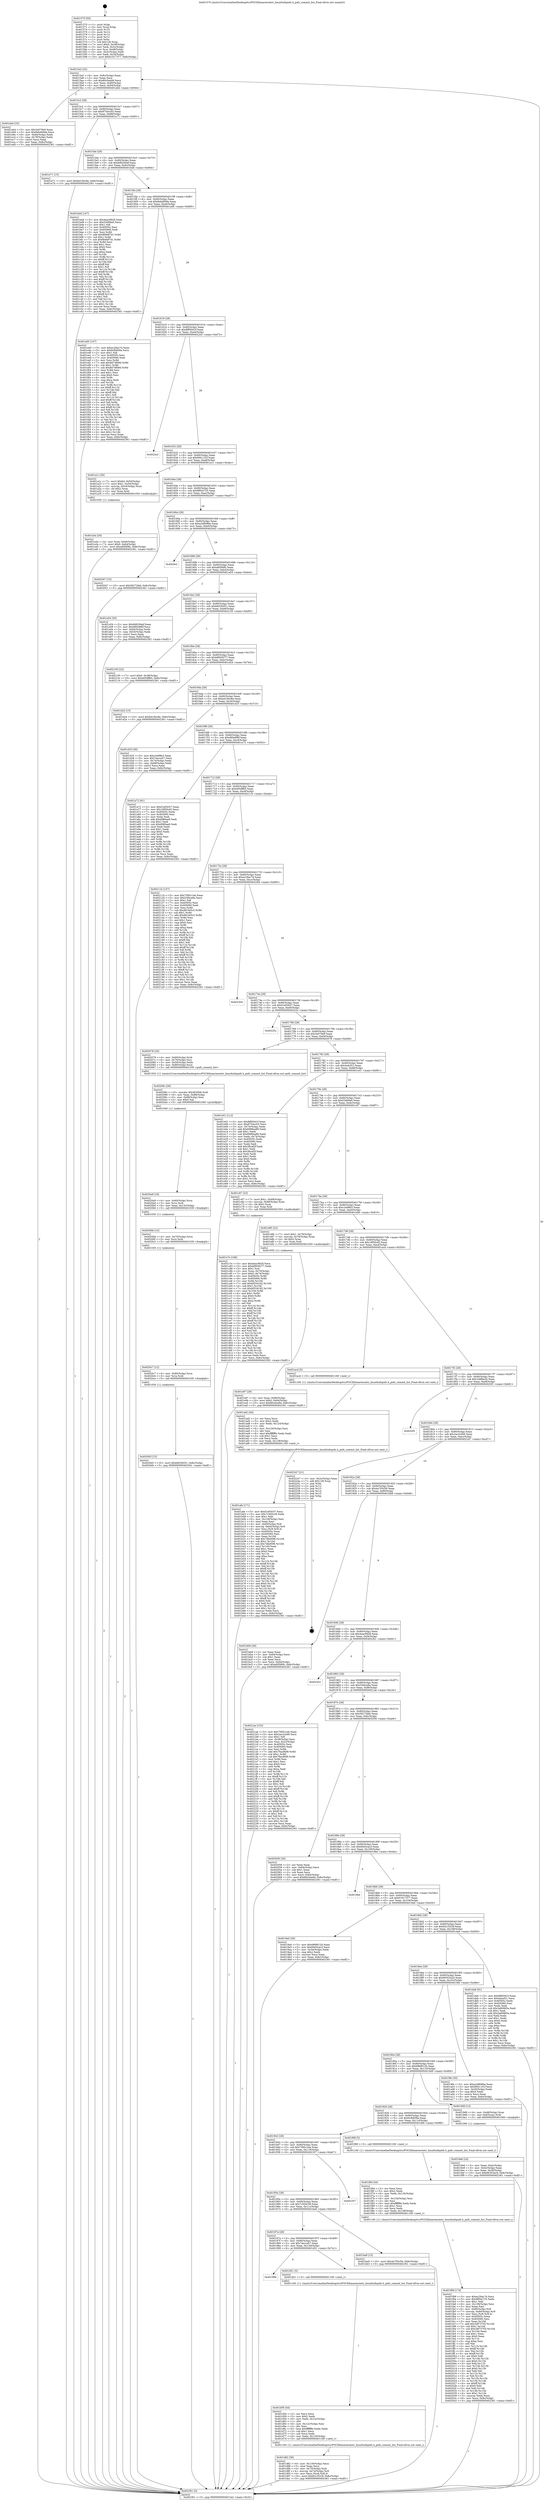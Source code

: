 digraph "0x401570" {
  label = "0x401570 (/mnt/c/Users/mathe/Desktop/tcc/POCII/binaries/extr_linuxfsnfspnfs.h_pnfs_commit_list_Final-ollvm.out::main(0))"
  labelloc = "t"
  node[shape=record]

  Entry [label="",width=0.3,height=0.3,shape=circle,fillcolor=black,style=filled]
  "0x4015a2" [label="{
     0x4015a2 [32]\l
     | [instrs]\l
     &nbsp;&nbsp;0x4015a2 \<+6\>: mov -0x8c(%rbp),%eax\l
     &nbsp;&nbsp;0x4015a8 \<+2\>: mov %eax,%ecx\l
     &nbsp;&nbsp;0x4015aa \<+6\>: sub $0x80c0ea9d,%ecx\l
     &nbsp;&nbsp;0x4015b0 \<+6\>: mov %eax,-0x90(%rbp)\l
     &nbsp;&nbsp;0x4015b6 \<+6\>: mov %ecx,-0x94(%rbp)\l
     &nbsp;&nbsp;0x4015bc \<+6\>: je 0000000000401eb4 \<main+0x944\>\l
  }"]
  "0x401eb4" [label="{
     0x401eb4 [33]\l
     | [instrs]\l
     &nbsp;&nbsp;0x401eb4 \<+5\>: mov $0x3a079e9,%eax\l
     &nbsp;&nbsp;0x401eb9 \<+5\>: mov $0x8ebd006e,%ecx\l
     &nbsp;&nbsp;0x401ebe \<+6\>: mov -0x84(%rbp),%edx\l
     &nbsp;&nbsp;0x401ec4 \<+3\>: cmp -0x78(%rbp),%edx\l
     &nbsp;&nbsp;0x401ec7 \<+3\>: cmovl %ecx,%eax\l
     &nbsp;&nbsp;0x401eca \<+6\>: mov %eax,-0x8c(%rbp)\l
     &nbsp;&nbsp;0x401ed0 \<+5\>: jmp 0000000000402361 \<main+0xdf1\>\l
  }"]
  "0x4015c2" [label="{
     0x4015c2 [28]\l
     | [instrs]\l
     &nbsp;&nbsp;0x4015c2 \<+5\>: jmp 00000000004015c7 \<main+0x57\>\l
     &nbsp;&nbsp;0x4015c7 \<+6\>: mov -0x90(%rbp),%eax\l
     &nbsp;&nbsp;0x4015cd \<+5\>: sub $0x875dcc03,%eax\l
     &nbsp;&nbsp;0x4015d2 \<+6\>: mov %eax,-0x98(%rbp)\l
     &nbsp;&nbsp;0x4015d8 \<+6\>: je 0000000000401e71 \<main+0x901\>\l
  }"]
  Exit [label="",width=0.3,height=0.3,shape=circle,fillcolor=black,style=filled,peripheries=2]
  "0x401e71" [label="{
     0x401e71 [15]\l
     | [instrs]\l
     &nbsp;&nbsp;0x401e71 \<+10\>: movl $0xbd19ec8e,-0x8c(%rbp)\l
     &nbsp;&nbsp;0x401e7b \<+5\>: jmp 0000000000402361 \<main+0xdf1\>\l
  }"]
  "0x4015de" [label="{
     0x4015de [28]\l
     | [instrs]\l
     &nbsp;&nbsp;0x4015de \<+5\>: jmp 00000000004015e3 \<main+0x73\>\l
     &nbsp;&nbsp;0x4015e3 \<+6\>: mov -0x90(%rbp),%eax\l
     &nbsp;&nbsp;0x4015e9 \<+5\>: sub $0x8d6294af,%eax\l
     &nbsp;&nbsp;0x4015ee \<+6\>: mov %eax,-0x9c(%rbp)\l
     &nbsp;&nbsp;0x4015f4 \<+6\>: je 0000000000401bd4 \<main+0x664\>\l
  }"]
  "0x4020d3" [label="{
     0x4020d3 [15]\l
     | [instrs]\l
     &nbsp;&nbsp;0x4020d3 \<+10\>: movl $0xb603b551,-0x8c(%rbp)\l
     &nbsp;&nbsp;0x4020dd \<+5\>: jmp 0000000000402361 \<main+0xdf1\>\l
  }"]
  "0x401bd4" [label="{
     0x401bd4 [147]\l
     | [instrs]\l
     &nbsp;&nbsp;0x401bd4 \<+5\>: mov $0x4eac9928,%eax\l
     &nbsp;&nbsp;0x401bd9 \<+5\>: mov $0x53d69a0,%ecx\l
     &nbsp;&nbsp;0x401bde \<+2\>: mov $0x1,%dl\l
     &nbsp;&nbsp;0x401be0 \<+7\>: mov 0x40505c,%esi\l
     &nbsp;&nbsp;0x401be7 \<+7\>: mov 0x405060,%edi\l
     &nbsp;&nbsp;0x401bee \<+3\>: mov %esi,%r8d\l
     &nbsp;&nbsp;0x401bf1 \<+7\>: add $0x8b9df7d1,%r8d\l
     &nbsp;&nbsp;0x401bf8 \<+4\>: sub $0x1,%r8d\l
     &nbsp;&nbsp;0x401bfc \<+7\>: sub $0x8b9df7d1,%r8d\l
     &nbsp;&nbsp;0x401c03 \<+4\>: imul %r8d,%esi\l
     &nbsp;&nbsp;0x401c07 \<+3\>: and $0x1,%esi\l
     &nbsp;&nbsp;0x401c0a \<+3\>: cmp $0x0,%esi\l
     &nbsp;&nbsp;0x401c0d \<+4\>: sete %r9b\l
     &nbsp;&nbsp;0x401c11 \<+3\>: cmp $0xa,%edi\l
     &nbsp;&nbsp;0x401c14 \<+4\>: setl %r10b\l
     &nbsp;&nbsp;0x401c18 \<+3\>: mov %r9b,%r11b\l
     &nbsp;&nbsp;0x401c1b \<+4\>: xor $0xff,%r11b\l
     &nbsp;&nbsp;0x401c1f \<+3\>: mov %r10b,%bl\l
     &nbsp;&nbsp;0x401c22 \<+3\>: xor $0xff,%bl\l
     &nbsp;&nbsp;0x401c25 \<+3\>: xor $0x1,%dl\l
     &nbsp;&nbsp;0x401c28 \<+3\>: mov %r11b,%r14b\l
     &nbsp;&nbsp;0x401c2b \<+4\>: and $0xff,%r14b\l
     &nbsp;&nbsp;0x401c2f \<+3\>: and %dl,%r9b\l
     &nbsp;&nbsp;0x401c32 \<+3\>: mov %bl,%r15b\l
     &nbsp;&nbsp;0x401c35 \<+4\>: and $0xff,%r15b\l
     &nbsp;&nbsp;0x401c39 \<+3\>: and %dl,%r10b\l
     &nbsp;&nbsp;0x401c3c \<+3\>: or %r9b,%r14b\l
     &nbsp;&nbsp;0x401c3f \<+3\>: or %r10b,%r15b\l
     &nbsp;&nbsp;0x401c42 \<+3\>: xor %r15b,%r14b\l
     &nbsp;&nbsp;0x401c45 \<+3\>: or %bl,%r11b\l
     &nbsp;&nbsp;0x401c48 \<+4\>: xor $0xff,%r11b\l
     &nbsp;&nbsp;0x401c4c \<+3\>: or $0x1,%dl\l
     &nbsp;&nbsp;0x401c4f \<+3\>: and %dl,%r11b\l
     &nbsp;&nbsp;0x401c52 \<+3\>: or %r11b,%r14b\l
     &nbsp;&nbsp;0x401c55 \<+4\>: test $0x1,%r14b\l
     &nbsp;&nbsp;0x401c59 \<+3\>: cmovne %ecx,%eax\l
     &nbsp;&nbsp;0x401c5c \<+6\>: mov %eax,-0x8c(%rbp)\l
     &nbsp;&nbsp;0x401c62 \<+5\>: jmp 0000000000402361 \<main+0xdf1\>\l
  }"]
  "0x4015fa" [label="{
     0x4015fa [28]\l
     | [instrs]\l
     &nbsp;&nbsp;0x4015fa \<+5\>: jmp 00000000004015ff \<main+0x8f\>\l
     &nbsp;&nbsp;0x4015ff \<+6\>: mov -0x90(%rbp),%eax\l
     &nbsp;&nbsp;0x401605 \<+5\>: sub $0x8ebd006e,%eax\l
     &nbsp;&nbsp;0x40160a \<+6\>: mov %eax,-0xa0(%rbp)\l
     &nbsp;&nbsp;0x401610 \<+6\>: je 0000000000401ed5 \<main+0x965\>\l
  }"]
  "0x4020c7" [label="{
     0x4020c7 [12]\l
     | [instrs]\l
     &nbsp;&nbsp;0x4020c7 \<+4\>: mov -0x80(%rbp),%rcx\l
     &nbsp;&nbsp;0x4020cb \<+3\>: mov %rcx,%rdi\l
     &nbsp;&nbsp;0x4020ce \<+5\>: call 0000000000401030 \<free@plt\>\l
     | [calls]\l
     &nbsp;&nbsp;0x401030 \{1\} (unknown)\l
  }"]
  "0x401ed5" [label="{
     0x401ed5 [147]\l
     | [instrs]\l
     &nbsp;&nbsp;0x401ed5 \<+5\>: mov $0xec29ac7d,%eax\l
     &nbsp;&nbsp;0x401eda \<+5\>: mov $0x6cfb858a,%ecx\l
     &nbsp;&nbsp;0x401edf \<+2\>: mov $0x1,%dl\l
     &nbsp;&nbsp;0x401ee1 \<+7\>: mov 0x40505c,%esi\l
     &nbsp;&nbsp;0x401ee8 \<+7\>: mov 0x405060,%edi\l
     &nbsp;&nbsp;0x401eef \<+3\>: mov %esi,%r8d\l
     &nbsp;&nbsp;0x401ef2 \<+7\>: add $0x8d74fb9d,%r8d\l
     &nbsp;&nbsp;0x401ef9 \<+4\>: sub $0x1,%r8d\l
     &nbsp;&nbsp;0x401efd \<+7\>: sub $0x8d74fb9d,%r8d\l
     &nbsp;&nbsp;0x401f04 \<+4\>: imul %r8d,%esi\l
     &nbsp;&nbsp;0x401f08 \<+3\>: and $0x1,%esi\l
     &nbsp;&nbsp;0x401f0b \<+3\>: cmp $0x0,%esi\l
     &nbsp;&nbsp;0x401f0e \<+4\>: sete %r9b\l
     &nbsp;&nbsp;0x401f12 \<+3\>: cmp $0xa,%edi\l
     &nbsp;&nbsp;0x401f15 \<+4\>: setl %r10b\l
     &nbsp;&nbsp;0x401f19 \<+3\>: mov %r9b,%r11b\l
     &nbsp;&nbsp;0x401f1c \<+4\>: xor $0xff,%r11b\l
     &nbsp;&nbsp;0x401f20 \<+3\>: mov %r10b,%bl\l
     &nbsp;&nbsp;0x401f23 \<+3\>: xor $0xff,%bl\l
     &nbsp;&nbsp;0x401f26 \<+3\>: xor $0x1,%dl\l
     &nbsp;&nbsp;0x401f29 \<+3\>: mov %r11b,%r14b\l
     &nbsp;&nbsp;0x401f2c \<+4\>: and $0xff,%r14b\l
     &nbsp;&nbsp;0x401f30 \<+3\>: and %dl,%r9b\l
     &nbsp;&nbsp;0x401f33 \<+3\>: mov %bl,%r15b\l
     &nbsp;&nbsp;0x401f36 \<+4\>: and $0xff,%r15b\l
     &nbsp;&nbsp;0x401f3a \<+3\>: and %dl,%r10b\l
     &nbsp;&nbsp;0x401f3d \<+3\>: or %r9b,%r14b\l
     &nbsp;&nbsp;0x401f40 \<+3\>: or %r10b,%r15b\l
     &nbsp;&nbsp;0x401f43 \<+3\>: xor %r15b,%r14b\l
     &nbsp;&nbsp;0x401f46 \<+3\>: or %bl,%r11b\l
     &nbsp;&nbsp;0x401f49 \<+4\>: xor $0xff,%r11b\l
     &nbsp;&nbsp;0x401f4d \<+3\>: or $0x1,%dl\l
     &nbsp;&nbsp;0x401f50 \<+3\>: and %dl,%r11b\l
     &nbsp;&nbsp;0x401f53 \<+3\>: or %r11b,%r14b\l
     &nbsp;&nbsp;0x401f56 \<+4\>: test $0x1,%r14b\l
     &nbsp;&nbsp;0x401f5a \<+3\>: cmovne %ecx,%eax\l
     &nbsp;&nbsp;0x401f5d \<+6\>: mov %eax,-0x8c(%rbp)\l
     &nbsp;&nbsp;0x401f63 \<+5\>: jmp 0000000000402361 \<main+0xdf1\>\l
  }"]
  "0x401616" [label="{
     0x401616 [28]\l
     | [instrs]\l
     &nbsp;&nbsp;0x401616 \<+5\>: jmp 000000000040161b \<main+0xab\>\l
     &nbsp;&nbsp;0x40161b \<+6\>: mov -0x90(%rbp),%eax\l
     &nbsp;&nbsp;0x401621 \<+5\>: sub $0x8f850d1f,%eax\l
     &nbsp;&nbsp;0x401626 \<+6\>: mov %eax,-0xa4(%rbp)\l
     &nbsp;&nbsp;0x40162c \<+6\>: je 00000000004022e2 \<main+0xd72\>\l
  }"]
  "0x4020bb" [label="{
     0x4020bb [12]\l
     | [instrs]\l
     &nbsp;&nbsp;0x4020bb \<+4\>: mov -0x70(%rbp),%rcx\l
     &nbsp;&nbsp;0x4020bf \<+3\>: mov %rcx,%rdi\l
     &nbsp;&nbsp;0x4020c2 \<+5\>: call 0000000000401030 \<free@plt\>\l
     | [calls]\l
     &nbsp;&nbsp;0x401030 \{1\} (unknown)\l
  }"]
  "0x4022e2" [label="{
     0x4022e2\l
  }", style=dashed]
  "0x401632" [label="{
     0x401632 [28]\l
     | [instrs]\l
     &nbsp;&nbsp;0x401632 \<+5\>: jmp 0000000000401637 \<main+0xc7\>\l
     &nbsp;&nbsp;0x401637 \<+6\>: mov -0x90(%rbp),%eax\l
     &nbsp;&nbsp;0x40163d \<+5\>: sub $0x99411f1f,%eax\l
     &nbsp;&nbsp;0x401642 \<+6\>: mov %eax,-0xa8(%rbp)\l
     &nbsp;&nbsp;0x401648 \<+6\>: je 0000000000401a1c \<main+0x4ac\>\l
  }"]
  "0x4020a9" [label="{
     0x4020a9 [18]\l
     | [instrs]\l
     &nbsp;&nbsp;0x4020a9 \<+4\>: mov -0x60(%rbp),%rcx\l
     &nbsp;&nbsp;0x4020ad \<+3\>: mov %rcx,%rdi\l
     &nbsp;&nbsp;0x4020b0 \<+6\>: mov %eax,-0x13c(%rbp)\l
     &nbsp;&nbsp;0x4020b6 \<+5\>: call 0000000000401030 \<free@plt\>\l
     | [calls]\l
     &nbsp;&nbsp;0x401030 \{1\} (unknown)\l
  }"]
  "0x401a1c" [label="{
     0x401a1c [30]\l
     | [instrs]\l
     &nbsp;&nbsp;0x401a1c \<+7\>: movl $0x64,-0x50(%rbp)\l
     &nbsp;&nbsp;0x401a23 \<+7\>: movl $0x1,-0x54(%rbp)\l
     &nbsp;&nbsp;0x401a2a \<+4\>: movslq -0x54(%rbp),%rax\l
     &nbsp;&nbsp;0x401a2e \<+4\>: shl $0x2,%rax\l
     &nbsp;&nbsp;0x401a32 \<+3\>: mov %rax,%rdi\l
     &nbsp;&nbsp;0x401a35 \<+5\>: call 0000000000401050 \<malloc@plt\>\l
     | [calls]\l
     &nbsp;&nbsp;0x401050 \{1\} (unknown)\l
  }"]
  "0x40164e" [label="{
     0x40164e [28]\l
     | [instrs]\l
     &nbsp;&nbsp;0x40164e \<+5\>: jmp 0000000000401653 \<main+0xe3\>\l
     &nbsp;&nbsp;0x401653 \<+6\>: mov -0x90(%rbp),%eax\l
     &nbsp;&nbsp;0x401659 \<+5\>: sub $0x9f93e725,%eax\l
     &nbsp;&nbsp;0x40165e \<+6\>: mov %eax,-0xac(%rbp)\l
     &nbsp;&nbsp;0x401664 \<+6\>: je 0000000000402047 \<main+0xad7\>\l
  }"]
  "0x40208c" [label="{
     0x40208c [29]\l
     | [instrs]\l
     &nbsp;&nbsp;0x40208c \<+10\>: movabs $0x4030b6,%rdi\l
     &nbsp;&nbsp;0x402096 \<+6\>: mov %eax,-0x88(%rbp)\l
     &nbsp;&nbsp;0x40209c \<+6\>: mov -0x88(%rbp),%esi\l
     &nbsp;&nbsp;0x4020a2 \<+2\>: mov $0x0,%al\l
     &nbsp;&nbsp;0x4020a4 \<+5\>: call 0000000000401040 \<printf@plt\>\l
     | [calls]\l
     &nbsp;&nbsp;0x401040 \{1\} (unknown)\l
  }"]
  "0x402047" [label="{
     0x402047 [15]\l
     | [instrs]\l
     &nbsp;&nbsp;0x402047 \<+10\>: movl $0x56272feb,-0x8c(%rbp)\l
     &nbsp;&nbsp;0x402051 \<+5\>: jmp 0000000000402361 \<main+0xdf1\>\l
  }"]
  "0x40166a" [label="{
     0x40166a [28]\l
     | [instrs]\l
     &nbsp;&nbsp;0x40166a \<+5\>: jmp 000000000040166f \<main+0xff\>\l
     &nbsp;&nbsp;0x40166f \<+6\>: mov -0x90(%rbp),%eax\l
     &nbsp;&nbsp;0x401675 \<+5\>: sub $0xa2d809be,%eax\l
     &nbsp;&nbsp;0x40167a \<+6\>: mov %eax,-0xb0(%rbp)\l
     &nbsp;&nbsp;0x401680 \<+6\>: je 00000000004020e2 \<main+0xb72\>\l
  }"]
  "0x401f99" [label="{
     0x401f99 [174]\l
     | [instrs]\l
     &nbsp;&nbsp;0x401f99 \<+5\>: mov $0xec29ac7d,%ecx\l
     &nbsp;&nbsp;0x401f9e \<+5\>: mov $0x9f93e725,%edx\l
     &nbsp;&nbsp;0x401fa3 \<+3\>: mov $0x1,%dil\l
     &nbsp;&nbsp;0x401fa6 \<+6\>: mov -0x138(%rbp),%esi\l
     &nbsp;&nbsp;0x401fac \<+3\>: imul %eax,%esi\l
     &nbsp;&nbsp;0x401faf \<+4\>: mov -0x80(%rbp),%r8\l
     &nbsp;&nbsp;0x401fb3 \<+7\>: movslq -0x84(%rbp),%r9\l
     &nbsp;&nbsp;0x401fba \<+4\>: mov %esi,(%r8,%r9,4)\l
     &nbsp;&nbsp;0x401fbe \<+7\>: mov 0x40505c,%eax\l
     &nbsp;&nbsp;0x401fc5 \<+7\>: mov 0x405060,%esi\l
     &nbsp;&nbsp;0x401fcc \<+3\>: mov %eax,%r10d\l
     &nbsp;&nbsp;0x401fcf \<+7\>: add $0x3df73705,%r10d\l
     &nbsp;&nbsp;0x401fd6 \<+4\>: sub $0x1,%r10d\l
     &nbsp;&nbsp;0x401fda \<+7\>: sub $0x3df73705,%r10d\l
     &nbsp;&nbsp;0x401fe1 \<+4\>: imul %r10d,%eax\l
     &nbsp;&nbsp;0x401fe5 \<+3\>: and $0x1,%eax\l
     &nbsp;&nbsp;0x401fe8 \<+3\>: cmp $0x0,%eax\l
     &nbsp;&nbsp;0x401feb \<+4\>: sete %r11b\l
     &nbsp;&nbsp;0x401fef \<+3\>: cmp $0xa,%esi\l
     &nbsp;&nbsp;0x401ff2 \<+3\>: setl %bl\l
     &nbsp;&nbsp;0x401ff5 \<+3\>: mov %r11b,%r14b\l
     &nbsp;&nbsp;0x401ff8 \<+4\>: xor $0xff,%r14b\l
     &nbsp;&nbsp;0x401ffc \<+3\>: mov %bl,%r15b\l
     &nbsp;&nbsp;0x401fff \<+4\>: xor $0xff,%r15b\l
     &nbsp;&nbsp;0x402003 \<+4\>: xor $0x0,%dil\l
     &nbsp;&nbsp;0x402007 \<+3\>: mov %r14b,%r12b\l
     &nbsp;&nbsp;0x40200a \<+4\>: and $0x0,%r12b\l
     &nbsp;&nbsp;0x40200e \<+3\>: and %dil,%r11b\l
     &nbsp;&nbsp;0x402011 \<+3\>: mov %r15b,%r13b\l
     &nbsp;&nbsp;0x402014 \<+4\>: and $0x0,%r13b\l
     &nbsp;&nbsp;0x402018 \<+3\>: and %dil,%bl\l
     &nbsp;&nbsp;0x40201b \<+3\>: or %r11b,%r12b\l
     &nbsp;&nbsp;0x40201e \<+3\>: or %bl,%r13b\l
     &nbsp;&nbsp;0x402021 \<+3\>: xor %r13b,%r12b\l
     &nbsp;&nbsp;0x402024 \<+3\>: or %r15b,%r14b\l
     &nbsp;&nbsp;0x402027 \<+4\>: xor $0xff,%r14b\l
     &nbsp;&nbsp;0x40202b \<+4\>: or $0x0,%dil\l
     &nbsp;&nbsp;0x40202f \<+3\>: and %dil,%r14b\l
     &nbsp;&nbsp;0x402032 \<+3\>: or %r14b,%r12b\l
     &nbsp;&nbsp;0x402035 \<+4\>: test $0x1,%r12b\l
     &nbsp;&nbsp;0x402039 \<+3\>: cmovne %edx,%ecx\l
     &nbsp;&nbsp;0x40203c \<+6\>: mov %ecx,-0x8c(%rbp)\l
     &nbsp;&nbsp;0x402042 \<+5\>: jmp 0000000000402361 \<main+0xdf1\>\l
  }"]
  "0x4020e2" [label="{
     0x4020e2\l
  }", style=dashed]
  "0x401686" [label="{
     0x401686 [28]\l
     | [instrs]\l
     &nbsp;&nbsp;0x401686 \<+5\>: jmp 000000000040168b \<main+0x11b\>\l
     &nbsp;&nbsp;0x40168b \<+6\>: mov -0x90(%rbp),%eax\l
     &nbsp;&nbsp;0x401691 \<+5\>: sub $0xa85f49fc,%eax\l
     &nbsp;&nbsp;0x401696 \<+6\>: mov %eax,-0xb4(%rbp)\l
     &nbsp;&nbsp;0x40169c \<+6\>: je 0000000000401a54 \<main+0x4e4\>\l
  }"]
  "0x401f6d" [label="{
     0x401f6d [44]\l
     | [instrs]\l
     &nbsp;&nbsp;0x401f6d \<+2\>: xor %ecx,%ecx\l
     &nbsp;&nbsp;0x401f6f \<+5\>: mov $0x2,%edx\l
     &nbsp;&nbsp;0x401f74 \<+6\>: mov %edx,-0x134(%rbp)\l
     &nbsp;&nbsp;0x401f7a \<+1\>: cltd\l
     &nbsp;&nbsp;0x401f7b \<+6\>: mov -0x134(%rbp),%esi\l
     &nbsp;&nbsp;0x401f81 \<+2\>: idiv %esi\l
     &nbsp;&nbsp;0x401f83 \<+6\>: imul $0xfffffffe,%edx,%edx\l
     &nbsp;&nbsp;0x401f89 \<+3\>: sub $0x1,%ecx\l
     &nbsp;&nbsp;0x401f8c \<+2\>: sub %ecx,%edx\l
     &nbsp;&nbsp;0x401f8e \<+6\>: mov %edx,-0x138(%rbp)\l
     &nbsp;&nbsp;0x401f94 \<+5\>: call 0000000000401160 \<next_i\>\l
     | [calls]\l
     &nbsp;&nbsp;0x401160 \{1\} (/mnt/c/Users/mathe/Desktop/tcc/POCII/binaries/extr_linuxfsnfspnfs.h_pnfs_commit_list_Final-ollvm.out::next_i)\l
  }"]
  "0x401a54" [label="{
     0x401a54 [30]\l
     | [instrs]\l
     &nbsp;&nbsp;0x401a54 \<+5\>: mov $0x8d6294af,%eax\l
     &nbsp;&nbsp;0x401a59 \<+5\>: mov $0xd90e8f6f,%ecx\l
     &nbsp;&nbsp;0x401a5e \<+3\>: mov -0x64(%rbp),%edx\l
     &nbsp;&nbsp;0x401a61 \<+3\>: cmp -0x54(%rbp),%edx\l
     &nbsp;&nbsp;0x401a64 \<+3\>: cmovl %ecx,%eax\l
     &nbsp;&nbsp;0x401a67 \<+6\>: mov %eax,-0x8c(%rbp)\l
     &nbsp;&nbsp;0x401a6d \<+5\>: jmp 0000000000402361 \<main+0xdf1\>\l
  }"]
  "0x4016a2" [label="{
     0x4016a2 [28]\l
     | [instrs]\l
     &nbsp;&nbsp;0x4016a2 \<+5\>: jmp 00000000004016a7 \<main+0x137\>\l
     &nbsp;&nbsp;0x4016a7 \<+6\>: mov -0x90(%rbp),%eax\l
     &nbsp;&nbsp;0x4016ad \<+5\>: sub $0xb603b551,%eax\l
     &nbsp;&nbsp;0x4016b2 \<+6\>: mov %eax,-0xb8(%rbp)\l
     &nbsp;&nbsp;0x4016b8 \<+6\>: je 0000000000402105 \<main+0xb95\>\l
  }"]
  "0x401e97" [label="{
     0x401e97 [29]\l
     | [instrs]\l
     &nbsp;&nbsp;0x401e97 \<+4\>: mov %rax,-0x80(%rbp)\l
     &nbsp;&nbsp;0x401e9b \<+10\>: movl $0x0,-0x84(%rbp)\l
     &nbsp;&nbsp;0x401ea5 \<+10\>: movl $0x80c0ea9d,-0x8c(%rbp)\l
     &nbsp;&nbsp;0x401eaf \<+5\>: jmp 0000000000402361 \<main+0xdf1\>\l
  }"]
  "0x402105" [label="{
     0x402105 [22]\l
     | [instrs]\l
     &nbsp;&nbsp;0x402105 \<+7\>: movl $0x0,-0x38(%rbp)\l
     &nbsp;&nbsp;0x40210c \<+10\>: movl $0xe65dffb5,-0x8c(%rbp)\l
     &nbsp;&nbsp;0x402116 \<+5\>: jmp 0000000000402361 \<main+0xdf1\>\l
  }"]
  "0x4016be" [label="{
     0x4016be [28]\l
     | [instrs]\l
     &nbsp;&nbsp;0x4016be \<+5\>: jmp 00000000004016c3 \<main+0x153\>\l
     &nbsp;&nbsp;0x4016c3 \<+6\>: mov -0x90(%rbp),%eax\l
     &nbsp;&nbsp;0x4016c9 \<+5\>: sub $0xb8939277,%eax\l
     &nbsp;&nbsp;0x4016ce \<+6\>: mov %eax,-0xbc(%rbp)\l
     &nbsp;&nbsp;0x4016d4 \<+6\>: je 0000000000401d24 \<main+0x7b4\>\l
  }"]
  "0x401d82" [label="{
     0x401d82 [36]\l
     | [instrs]\l
     &nbsp;&nbsp;0x401d82 \<+6\>: mov -0x130(%rbp),%ecx\l
     &nbsp;&nbsp;0x401d88 \<+3\>: imul %eax,%ecx\l
     &nbsp;&nbsp;0x401d8b \<+4\>: mov -0x70(%rbp),%rdi\l
     &nbsp;&nbsp;0x401d8f \<+4\>: movslq -0x74(%rbp),%r8\l
     &nbsp;&nbsp;0x401d93 \<+4\>: mov %ecx,(%rdi,%r8,4)\l
     &nbsp;&nbsp;0x401d97 \<+10\>: movl $0x62c3523f,-0x8c(%rbp)\l
     &nbsp;&nbsp;0x401da1 \<+5\>: jmp 0000000000402361 \<main+0xdf1\>\l
  }"]
  "0x401d24" [label="{
     0x401d24 [15]\l
     | [instrs]\l
     &nbsp;&nbsp;0x401d24 \<+10\>: movl $0xbd19ec8e,-0x8c(%rbp)\l
     &nbsp;&nbsp;0x401d2e \<+5\>: jmp 0000000000402361 \<main+0xdf1\>\l
  }"]
  "0x4016da" [label="{
     0x4016da [28]\l
     | [instrs]\l
     &nbsp;&nbsp;0x4016da \<+5\>: jmp 00000000004016df \<main+0x16f\>\l
     &nbsp;&nbsp;0x4016df \<+6\>: mov -0x90(%rbp),%eax\l
     &nbsp;&nbsp;0x4016e5 \<+5\>: sub $0xbd19ec8e,%eax\l
     &nbsp;&nbsp;0x4016ea \<+6\>: mov %eax,-0xc0(%rbp)\l
     &nbsp;&nbsp;0x4016f0 \<+6\>: je 0000000000401d33 \<main+0x7c3\>\l
  }"]
  "0x401d56" [label="{
     0x401d56 [44]\l
     | [instrs]\l
     &nbsp;&nbsp;0x401d56 \<+2\>: xor %ecx,%ecx\l
     &nbsp;&nbsp;0x401d58 \<+5\>: mov $0x2,%edx\l
     &nbsp;&nbsp;0x401d5d \<+6\>: mov %edx,-0x12c(%rbp)\l
     &nbsp;&nbsp;0x401d63 \<+1\>: cltd\l
     &nbsp;&nbsp;0x401d64 \<+6\>: mov -0x12c(%rbp),%esi\l
     &nbsp;&nbsp;0x401d6a \<+2\>: idiv %esi\l
     &nbsp;&nbsp;0x401d6c \<+6\>: imul $0xfffffffe,%edx,%edx\l
     &nbsp;&nbsp;0x401d72 \<+3\>: sub $0x1,%ecx\l
     &nbsp;&nbsp;0x401d75 \<+2\>: sub %ecx,%edx\l
     &nbsp;&nbsp;0x401d77 \<+6\>: mov %edx,-0x130(%rbp)\l
     &nbsp;&nbsp;0x401d7d \<+5\>: call 0000000000401160 \<next_i\>\l
     | [calls]\l
     &nbsp;&nbsp;0x401160 \{1\} (/mnt/c/Users/mathe/Desktop/tcc/POCII/binaries/extr_linuxfsnfspnfs.h_pnfs_commit_list_Final-ollvm.out::next_i)\l
  }"]
  "0x401d33" [label="{
     0x401d33 [30]\l
     | [instrs]\l
     &nbsp;&nbsp;0x401d33 \<+5\>: mov $0xc2e98b3,%eax\l
     &nbsp;&nbsp;0x401d38 \<+5\>: mov $0x7eecca57,%ecx\l
     &nbsp;&nbsp;0x401d3d \<+3\>: mov -0x74(%rbp),%edx\l
     &nbsp;&nbsp;0x401d40 \<+3\>: cmp -0x68(%rbp),%edx\l
     &nbsp;&nbsp;0x401d43 \<+3\>: cmovl %ecx,%eax\l
     &nbsp;&nbsp;0x401d46 \<+6\>: mov %eax,-0x8c(%rbp)\l
     &nbsp;&nbsp;0x401d4c \<+5\>: jmp 0000000000402361 \<main+0xdf1\>\l
  }"]
  "0x4016f6" [label="{
     0x4016f6 [28]\l
     | [instrs]\l
     &nbsp;&nbsp;0x4016f6 \<+5\>: jmp 00000000004016fb \<main+0x18b\>\l
     &nbsp;&nbsp;0x4016fb \<+6\>: mov -0x90(%rbp),%eax\l
     &nbsp;&nbsp;0x401701 \<+5\>: sub $0xd90e8f6f,%eax\l
     &nbsp;&nbsp;0x401706 \<+6\>: mov %eax,-0xc4(%rbp)\l
     &nbsp;&nbsp;0x40170c \<+6\>: je 0000000000401a72 \<main+0x502\>\l
  }"]
  "0x401996" [label="{
     0x401996\l
  }", style=dashed]
  "0x401a72" [label="{
     0x401a72 [91]\l
     | [instrs]\l
     &nbsp;&nbsp;0x401a72 \<+5\>: mov $0xf1e93037,%eax\l
     &nbsp;&nbsp;0x401a77 \<+5\>: mov $0x16f50cd2,%ecx\l
     &nbsp;&nbsp;0x401a7c \<+7\>: mov 0x40505c,%edx\l
     &nbsp;&nbsp;0x401a83 \<+7\>: mov 0x405060,%esi\l
     &nbsp;&nbsp;0x401a8a \<+2\>: mov %edx,%edi\l
     &nbsp;&nbsp;0x401a8c \<+6\>: add $0xd980ae8,%edi\l
     &nbsp;&nbsp;0x401a92 \<+3\>: sub $0x1,%edi\l
     &nbsp;&nbsp;0x401a95 \<+6\>: sub $0xd980ae8,%edi\l
     &nbsp;&nbsp;0x401a9b \<+3\>: imul %edi,%edx\l
     &nbsp;&nbsp;0x401a9e \<+3\>: and $0x1,%edx\l
     &nbsp;&nbsp;0x401aa1 \<+3\>: cmp $0x0,%edx\l
     &nbsp;&nbsp;0x401aa4 \<+4\>: sete %r8b\l
     &nbsp;&nbsp;0x401aa8 \<+3\>: cmp $0xa,%esi\l
     &nbsp;&nbsp;0x401aab \<+4\>: setl %r9b\l
     &nbsp;&nbsp;0x401aaf \<+3\>: mov %r8b,%r10b\l
     &nbsp;&nbsp;0x401ab2 \<+3\>: and %r9b,%r10b\l
     &nbsp;&nbsp;0x401ab5 \<+3\>: xor %r9b,%r8b\l
     &nbsp;&nbsp;0x401ab8 \<+3\>: or %r8b,%r10b\l
     &nbsp;&nbsp;0x401abb \<+4\>: test $0x1,%r10b\l
     &nbsp;&nbsp;0x401abf \<+3\>: cmovne %ecx,%eax\l
     &nbsp;&nbsp;0x401ac2 \<+6\>: mov %eax,-0x8c(%rbp)\l
     &nbsp;&nbsp;0x401ac8 \<+5\>: jmp 0000000000402361 \<main+0xdf1\>\l
  }"]
  "0x401712" [label="{
     0x401712 [28]\l
     | [instrs]\l
     &nbsp;&nbsp;0x401712 \<+5\>: jmp 0000000000401717 \<main+0x1a7\>\l
     &nbsp;&nbsp;0x401717 \<+6\>: mov -0x90(%rbp),%eax\l
     &nbsp;&nbsp;0x40171d \<+5\>: sub $0xe65dffb5,%eax\l
     &nbsp;&nbsp;0x401722 \<+6\>: mov %eax,-0xc8(%rbp)\l
     &nbsp;&nbsp;0x401728 \<+6\>: je 000000000040211b \<main+0xbab\>\l
  }"]
  "0x401d51" [label="{
     0x401d51 [5]\l
     | [instrs]\l
     &nbsp;&nbsp;0x401d51 \<+5\>: call 0000000000401160 \<next_i\>\l
     | [calls]\l
     &nbsp;&nbsp;0x401160 \{1\} (/mnt/c/Users/mathe/Desktop/tcc/POCII/binaries/extr_linuxfsnfspnfs.h_pnfs_commit_list_Final-ollvm.out::next_i)\l
  }"]
  "0x40211b" [label="{
     0x40211b [147]\l
     | [instrs]\l
     &nbsp;&nbsp;0x40211b \<+5\>: mov $0x7585c1eb,%eax\l
     &nbsp;&nbsp;0x402120 \<+5\>: mov $0x53f4ce9a,%ecx\l
     &nbsp;&nbsp;0x402125 \<+2\>: mov $0x1,%dl\l
     &nbsp;&nbsp;0x402127 \<+7\>: mov 0x40505c,%esi\l
     &nbsp;&nbsp;0x40212e \<+7\>: mov 0x405060,%edi\l
     &nbsp;&nbsp;0x402135 \<+3\>: mov %esi,%r8d\l
     &nbsp;&nbsp;0x402138 \<+7\>: sub $0x861fe5c3,%r8d\l
     &nbsp;&nbsp;0x40213f \<+4\>: sub $0x1,%r8d\l
     &nbsp;&nbsp;0x402143 \<+7\>: add $0x861fe5c3,%r8d\l
     &nbsp;&nbsp;0x40214a \<+4\>: imul %r8d,%esi\l
     &nbsp;&nbsp;0x40214e \<+3\>: and $0x1,%esi\l
     &nbsp;&nbsp;0x402151 \<+3\>: cmp $0x0,%esi\l
     &nbsp;&nbsp;0x402154 \<+4\>: sete %r9b\l
     &nbsp;&nbsp;0x402158 \<+3\>: cmp $0xa,%edi\l
     &nbsp;&nbsp;0x40215b \<+4\>: setl %r10b\l
     &nbsp;&nbsp;0x40215f \<+3\>: mov %r9b,%r11b\l
     &nbsp;&nbsp;0x402162 \<+4\>: xor $0xff,%r11b\l
     &nbsp;&nbsp;0x402166 \<+3\>: mov %r10b,%bl\l
     &nbsp;&nbsp;0x402169 \<+3\>: xor $0xff,%bl\l
     &nbsp;&nbsp;0x40216c \<+3\>: xor $0x1,%dl\l
     &nbsp;&nbsp;0x40216f \<+3\>: mov %r11b,%r14b\l
     &nbsp;&nbsp;0x402172 \<+4\>: and $0xff,%r14b\l
     &nbsp;&nbsp;0x402176 \<+3\>: and %dl,%r9b\l
     &nbsp;&nbsp;0x402179 \<+3\>: mov %bl,%r15b\l
     &nbsp;&nbsp;0x40217c \<+4\>: and $0xff,%r15b\l
     &nbsp;&nbsp;0x402180 \<+3\>: and %dl,%r10b\l
     &nbsp;&nbsp;0x402183 \<+3\>: or %r9b,%r14b\l
     &nbsp;&nbsp;0x402186 \<+3\>: or %r10b,%r15b\l
     &nbsp;&nbsp;0x402189 \<+3\>: xor %r15b,%r14b\l
     &nbsp;&nbsp;0x40218c \<+3\>: or %bl,%r11b\l
     &nbsp;&nbsp;0x40218f \<+4\>: xor $0xff,%r11b\l
     &nbsp;&nbsp;0x402193 \<+3\>: or $0x1,%dl\l
     &nbsp;&nbsp;0x402196 \<+3\>: and %dl,%r11b\l
     &nbsp;&nbsp;0x402199 \<+3\>: or %r11b,%r14b\l
     &nbsp;&nbsp;0x40219c \<+4\>: test $0x1,%r14b\l
     &nbsp;&nbsp;0x4021a0 \<+3\>: cmovne %ecx,%eax\l
     &nbsp;&nbsp;0x4021a3 \<+6\>: mov %eax,-0x8c(%rbp)\l
     &nbsp;&nbsp;0x4021a9 \<+5\>: jmp 0000000000402361 \<main+0xdf1\>\l
  }"]
  "0x40172e" [label="{
     0x40172e [28]\l
     | [instrs]\l
     &nbsp;&nbsp;0x40172e \<+5\>: jmp 0000000000401733 \<main+0x1c3\>\l
     &nbsp;&nbsp;0x401733 \<+6\>: mov -0x90(%rbp),%eax\l
     &nbsp;&nbsp;0x401739 \<+5\>: sub $0xec29ac7d,%eax\l
     &nbsp;&nbsp;0x40173e \<+6\>: mov %eax,-0xcc(%rbp)\l
     &nbsp;&nbsp;0x401744 \<+6\>: je 0000000000402304 \<main+0xd94\>\l
  }"]
  "0x401c7e" [label="{
     0x401c7e [166]\l
     | [instrs]\l
     &nbsp;&nbsp;0x401c7e \<+5\>: mov $0x4eac9928,%ecx\l
     &nbsp;&nbsp;0x401c83 \<+5\>: mov $0xb8939277,%edx\l
     &nbsp;&nbsp;0x401c88 \<+3\>: mov $0x1,%sil\l
     &nbsp;&nbsp;0x401c8b \<+4\>: mov %rax,-0x70(%rbp)\l
     &nbsp;&nbsp;0x401c8f \<+7\>: movl $0x0,-0x74(%rbp)\l
     &nbsp;&nbsp;0x401c96 \<+8\>: mov 0x40505c,%r8d\l
     &nbsp;&nbsp;0x401c9e \<+8\>: mov 0x405060,%r9d\l
     &nbsp;&nbsp;0x401ca6 \<+3\>: mov %r8d,%r10d\l
     &nbsp;&nbsp;0x401ca9 \<+7\>: add $0xbf334182,%r10d\l
     &nbsp;&nbsp;0x401cb0 \<+4\>: sub $0x1,%r10d\l
     &nbsp;&nbsp;0x401cb4 \<+7\>: sub $0xbf334182,%r10d\l
     &nbsp;&nbsp;0x401cbb \<+4\>: imul %r10d,%r8d\l
     &nbsp;&nbsp;0x401cbf \<+4\>: and $0x1,%r8d\l
     &nbsp;&nbsp;0x401cc3 \<+4\>: cmp $0x0,%r8d\l
     &nbsp;&nbsp;0x401cc7 \<+4\>: sete %r11b\l
     &nbsp;&nbsp;0x401ccb \<+4\>: cmp $0xa,%r9d\l
     &nbsp;&nbsp;0x401ccf \<+3\>: setl %bl\l
     &nbsp;&nbsp;0x401cd2 \<+3\>: mov %r11b,%r14b\l
     &nbsp;&nbsp;0x401cd5 \<+4\>: xor $0xff,%r14b\l
     &nbsp;&nbsp;0x401cd9 \<+3\>: mov %bl,%r15b\l
     &nbsp;&nbsp;0x401cdc \<+4\>: xor $0xff,%r15b\l
     &nbsp;&nbsp;0x401ce0 \<+4\>: xor $0x1,%sil\l
     &nbsp;&nbsp;0x401ce4 \<+3\>: mov %r14b,%r12b\l
     &nbsp;&nbsp;0x401ce7 \<+4\>: and $0xff,%r12b\l
     &nbsp;&nbsp;0x401ceb \<+3\>: and %sil,%r11b\l
     &nbsp;&nbsp;0x401cee \<+3\>: mov %r15b,%r13b\l
     &nbsp;&nbsp;0x401cf1 \<+4\>: and $0xff,%r13b\l
     &nbsp;&nbsp;0x401cf5 \<+3\>: and %sil,%bl\l
     &nbsp;&nbsp;0x401cf8 \<+3\>: or %r11b,%r12b\l
     &nbsp;&nbsp;0x401cfb \<+3\>: or %bl,%r13b\l
     &nbsp;&nbsp;0x401cfe \<+3\>: xor %r13b,%r12b\l
     &nbsp;&nbsp;0x401d01 \<+3\>: or %r15b,%r14b\l
     &nbsp;&nbsp;0x401d04 \<+4\>: xor $0xff,%r14b\l
     &nbsp;&nbsp;0x401d08 \<+4\>: or $0x1,%sil\l
     &nbsp;&nbsp;0x401d0c \<+3\>: and %sil,%r14b\l
     &nbsp;&nbsp;0x401d0f \<+3\>: or %r14b,%r12b\l
     &nbsp;&nbsp;0x401d12 \<+4\>: test $0x1,%r12b\l
     &nbsp;&nbsp;0x401d16 \<+3\>: cmovne %edx,%ecx\l
     &nbsp;&nbsp;0x401d19 \<+6\>: mov %ecx,-0x8c(%rbp)\l
     &nbsp;&nbsp;0x401d1f \<+5\>: jmp 0000000000402361 \<main+0xdf1\>\l
  }"]
  "0x402304" [label="{
     0x402304\l
  }", style=dashed]
  "0x40174a" [label="{
     0x40174a [28]\l
     | [instrs]\l
     &nbsp;&nbsp;0x40174a \<+5\>: jmp 000000000040174f \<main+0x1df\>\l
     &nbsp;&nbsp;0x40174f \<+6\>: mov -0x90(%rbp),%eax\l
     &nbsp;&nbsp;0x401755 \<+5\>: sub $0xf1e93037,%eax\l
     &nbsp;&nbsp;0x40175a \<+6\>: mov %eax,-0xd0(%rbp)\l
     &nbsp;&nbsp;0x401760 \<+6\>: je 000000000040225c \<main+0xcec\>\l
  }"]
  "0x40197a" [label="{
     0x40197a [28]\l
     | [instrs]\l
     &nbsp;&nbsp;0x40197a \<+5\>: jmp 000000000040197f \<main+0x40f\>\l
     &nbsp;&nbsp;0x40197f \<+6\>: mov -0x90(%rbp),%eax\l
     &nbsp;&nbsp;0x401985 \<+5\>: sub $0x7eecca57,%eax\l
     &nbsp;&nbsp;0x40198a \<+6\>: mov %eax,-0x120(%rbp)\l
     &nbsp;&nbsp;0x401990 \<+6\>: je 0000000000401d51 \<main+0x7e1\>\l
  }"]
  "0x40225c" [label="{
     0x40225c\l
  }", style=dashed]
  "0x401766" [label="{
     0x401766 [28]\l
     | [instrs]\l
     &nbsp;&nbsp;0x401766 \<+5\>: jmp 000000000040176b \<main+0x1fb\>\l
     &nbsp;&nbsp;0x40176b \<+6\>: mov -0x90(%rbp),%eax\l
     &nbsp;&nbsp;0x401771 \<+5\>: sub $0x3a079e9,%eax\l
     &nbsp;&nbsp;0x401776 \<+6\>: mov %eax,-0xd4(%rbp)\l
     &nbsp;&nbsp;0x40177c \<+6\>: je 0000000000402078 \<main+0xb08\>\l
  }"]
  "0x401ba9" [label="{
     0x401ba9 [15]\l
     | [instrs]\l
     &nbsp;&nbsp;0x401ba9 \<+10\>: movl $0x4a793c56,-0x8c(%rbp)\l
     &nbsp;&nbsp;0x401bb3 \<+5\>: jmp 0000000000402361 \<main+0xdf1\>\l
  }"]
  "0x402078" [label="{
     0x402078 [20]\l
     | [instrs]\l
     &nbsp;&nbsp;0x402078 \<+4\>: mov -0x60(%rbp),%rdi\l
     &nbsp;&nbsp;0x40207c \<+4\>: mov -0x70(%rbp),%rsi\l
     &nbsp;&nbsp;0x402080 \<+3\>: mov -0x50(%rbp),%edx\l
     &nbsp;&nbsp;0x402083 \<+4\>: mov -0x80(%rbp),%rcx\l
     &nbsp;&nbsp;0x402087 \<+5\>: call 0000000000401550 \<pnfs_commit_list\>\l
     | [calls]\l
     &nbsp;&nbsp;0x401550 \{1\} (/mnt/c/Users/mathe/Desktop/tcc/POCII/binaries/extr_linuxfsnfspnfs.h_pnfs_commit_list_Final-ollvm.out::pnfs_commit_list)\l
  }"]
  "0x401782" [label="{
     0x401782 [28]\l
     | [instrs]\l
     &nbsp;&nbsp;0x401782 \<+5\>: jmp 0000000000401787 \<main+0x217\>\l
     &nbsp;&nbsp;0x401787 \<+6\>: mov -0x90(%rbp),%eax\l
     &nbsp;&nbsp;0x40178d \<+5\>: sub $0x4a4cf21,%eax\l
     &nbsp;&nbsp;0x401792 \<+6\>: mov %eax,-0xd8(%rbp)\l
     &nbsp;&nbsp;0x401798 \<+6\>: je 0000000000401e01 \<main+0x891\>\l
  }"]
  "0x40195e" [label="{
     0x40195e [28]\l
     | [instrs]\l
     &nbsp;&nbsp;0x40195e \<+5\>: jmp 0000000000401963 \<main+0x3f3\>\l
     &nbsp;&nbsp;0x401963 \<+6\>: mov -0x90(%rbp),%eax\l
     &nbsp;&nbsp;0x401969 \<+5\>: sub $0x7c500c39,%eax\l
     &nbsp;&nbsp;0x40196e \<+6\>: mov %eax,-0x11c(%rbp)\l
     &nbsp;&nbsp;0x401974 \<+6\>: je 0000000000401ba9 \<main+0x639\>\l
  }"]
  "0x401e01" [label="{
     0x401e01 [112]\l
     | [instrs]\l
     &nbsp;&nbsp;0x401e01 \<+5\>: mov $0x8f850d1f,%eax\l
     &nbsp;&nbsp;0x401e06 \<+5\>: mov $0x875dcc03,%ecx\l
     &nbsp;&nbsp;0x401e0b \<+3\>: mov -0x74(%rbp),%edx\l
     &nbsp;&nbsp;0x401e0e \<+6\>: add $0x6998ea89,%edx\l
     &nbsp;&nbsp;0x401e14 \<+3\>: add $0x1,%edx\l
     &nbsp;&nbsp;0x401e17 \<+6\>: sub $0x6998ea89,%edx\l
     &nbsp;&nbsp;0x401e1d \<+3\>: mov %edx,-0x74(%rbp)\l
     &nbsp;&nbsp;0x401e20 \<+7\>: mov 0x40505c,%edx\l
     &nbsp;&nbsp;0x401e27 \<+7\>: mov 0x405060,%esi\l
     &nbsp;&nbsp;0x401e2e \<+2\>: mov %edx,%edi\l
     &nbsp;&nbsp;0x401e30 \<+6\>: add $0x38caf2f,%edi\l
     &nbsp;&nbsp;0x401e36 \<+3\>: sub $0x1,%edi\l
     &nbsp;&nbsp;0x401e39 \<+6\>: sub $0x38caf2f,%edi\l
     &nbsp;&nbsp;0x401e3f \<+3\>: imul %edi,%edx\l
     &nbsp;&nbsp;0x401e42 \<+3\>: and $0x1,%edx\l
     &nbsp;&nbsp;0x401e45 \<+3\>: cmp $0x0,%edx\l
     &nbsp;&nbsp;0x401e48 \<+4\>: sete %r8b\l
     &nbsp;&nbsp;0x401e4c \<+3\>: cmp $0xa,%esi\l
     &nbsp;&nbsp;0x401e4f \<+4\>: setl %r9b\l
     &nbsp;&nbsp;0x401e53 \<+3\>: mov %r8b,%r10b\l
     &nbsp;&nbsp;0x401e56 \<+3\>: and %r9b,%r10b\l
     &nbsp;&nbsp;0x401e59 \<+3\>: xor %r9b,%r8b\l
     &nbsp;&nbsp;0x401e5c \<+3\>: or %r8b,%r10b\l
     &nbsp;&nbsp;0x401e5f \<+4\>: test $0x1,%r10b\l
     &nbsp;&nbsp;0x401e63 \<+3\>: cmovne %ecx,%eax\l
     &nbsp;&nbsp;0x401e66 \<+6\>: mov %eax,-0x8c(%rbp)\l
     &nbsp;&nbsp;0x401e6c \<+5\>: jmp 0000000000402361 \<main+0xdf1\>\l
  }"]
  "0x40179e" [label="{
     0x40179e [28]\l
     | [instrs]\l
     &nbsp;&nbsp;0x40179e \<+5\>: jmp 00000000004017a3 \<main+0x233\>\l
     &nbsp;&nbsp;0x4017a3 \<+6\>: mov -0x90(%rbp),%eax\l
     &nbsp;&nbsp;0x4017a9 \<+5\>: sub $0x53d69a0,%eax\l
     &nbsp;&nbsp;0x4017ae \<+6\>: mov %eax,-0xdc(%rbp)\l
     &nbsp;&nbsp;0x4017b4 \<+6\>: je 0000000000401c67 \<main+0x6f7\>\l
  }"]
  "0x402357" [label="{
     0x402357\l
  }", style=dashed]
  "0x401c67" [label="{
     0x401c67 [23]\l
     | [instrs]\l
     &nbsp;&nbsp;0x401c67 \<+7\>: movl $0x1,-0x68(%rbp)\l
     &nbsp;&nbsp;0x401c6e \<+4\>: movslq -0x68(%rbp),%rax\l
     &nbsp;&nbsp;0x401c72 \<+4\>: shl $0x2,%rax\l
     &nbsp;&nbsp;0x401c76 \<+3\>: mov %rax,%rdi\l
     &nbsp;&nbsp;0x401c79 \<+5\>: call 0000000000401050 \<malloc@plt\>\l
     | [calls]\l
     &nbsp;&nbsp;0x401050 \{1\} (unknown)\l
  }"]
  "0x4017ba" [label="{
     0x4017ba [28]\l
     | [instrs]\l
     &nbsp;&nbsp;0x4017ba \<+5\>: jmp 00000000004017bf \<main+0x24f\>\l
     &nbsp;&nbsp;0x4017bf \<+6\>: mov -0x90(%rbp),%eax\l
     &nbsp;&nbsp;0x4017c5 \<+5\>: sub $0xc2e98b3,%eax\l
     &nbsp;&nbsp;0x4017ca \<+6\>: mov %eax,-0xe0(%rbp)\l
     &nbsp;&nbsp;0x4017d0 \<+6\>: je 0000000000401e80 \<main+0x910\>\l
  }"]
  "0x401942" [label="{
     0x401942 [28]\l
     | [instrs]\l
     &nbsp;&nbsp;0x401942 \<+5\>: jmp 0000000000401947 \<main+0x3d7\>\l
     &nbsp;&nbsp;0x401947 \<+6\>: mov -0x90(%rbp),%eax\l
     &nbsp;&nbsp;0x40194d \<+5\>: sub $0x7585c1eb,%eax\l
     &nbsp;&nbsp;0x401952 \<+6\>: mov %eax,-0x118(%rbp)\l
     &nbsp;&nbsp;0x401958 \<+6\>: je 0000000000402357 \<main+0xde7\>\l
  }"]
  "0x401e80" [label="{
     0x401e80 [23]\l
     | [instrs]\l
     &nbsp;&nbsp;0x401e80 \<+7\>: movl $0x1,-0x78(%rbp)\l
     &nbsp;&nbsp;0x401e87 \<+4\>: movslq -0x78(%rbp),%rax\l
     &nbsp;&nbsp;0x401e8b \<+4\>: shl $0x2,%rax\l
     &nbsp;&nbsp;0x401e8f \<+3\>: mov %rax,%rdi\l
     &nbsp;&nbsp;0x401e92 \<+5\>: call 0000000000401050 \<malloc@plt\>\l
     | [calls]\l
     &nbsp;&nbsp;0x401050 \{1\} (unknown)\l
  }"]
  "0x4017d6" [label="{
     0x4017d6 [28]\l
     | [instrs]\l
     &nbsp;&nbsp;0x4017d6 \<+5\>: jmp 00000000004017db \<main+0x26b\>\l
     &nbsp;&nbsp;0x4017db \<+6\>: mov -0x90(%rbp),%eax\l
     &nbsp;&nbsp;0x4017e1 \<+5\>: sub $0x16f50cd2,%eax\l
     &nbsp;&nbsp;0x4017e6 \<+6\>: mov %eax,-0xe4(%rbp)\l
     &nbsp;&nbsp;0x4017ec \<+6\>: je 0000000000401acd \<main+0x55d\>\l
  }"]
  "0x401f68" [label="{
     0x401f68 [5]\l
     | [instrs]\l
     &nbsp;&nbsp;0x401f68 \<+5\>: call 0000000000401160 \<next_i\>\l
     | [calls]\l
     &nbsp;&nbsp;0x401160 \{1\} (/mnt/c/Users/mathe/Desktop/tcc/POCII/binaries/extr_linuxfsnfspnfs.h_pnfs_commit_list_Final-ollvm.out::next_i)\l
  }"]
  "0x401acd" [label="{
     0x401acd [5]\l
     | [instrs]\l
     &nbsp;&nbsp;0x401acd \<+5\>: call 0000000000401160 \<next_i\>\l
     | [calls]\l
     &nbsp;&nbsp;0x401160 \{1\} (/mnt/c/Users/mathe/Desktop/tcc/POCII/binaries/extr_linuxfsnfspnfs.h_pnfs_commit_list_Final-ollvm.out::next_i)\l
  }"]
  "0x4017f2" [label="{
     0x4017f2 [28]\l
     | [instrs]\l
     &nbsp;&nbsp;0x4017f2 \<+5\>: jmp 00000000004017f7 \<main+0x287\>\l
     &nbsp;&nbsp;0x4017f7 \<+6\>: mov -0x90(%rbp),%eax\l
     &nbsp;&nbsp;0x4017fd \<+5\>: sub $0x1b8fbe3b,%eax\l
     &nbsp;&nbsp;0x401802 \<+6\>: mov %eax,-0xe8(%rbp)\l
     &nbsp;&nbsp;0x401808 \<+6\>: je 00000000004020f1 \<main+0xb81\>\l
  }"]
  "0x401afe" [label="{
     0x401afe [171]\l
     | [instrs]\l
     &nbsp;&nbsp;0x401afe \<+5\>: mov $0xf1e93037,%ecx\l
     &nbsp;&nbsp;0x401b03 \<+5\>: mov $0x7c500c39,%edx\l
     &nbsp;&nbsp;0x401b08 \<+3\>: mov $0x1,%dil\l
     &nbsp;&nbsp;0x401b0b \<+6\>: mov -0x128(%rbp),%esi\l
     &nbsp;&nbsp;0x401b11 \<+3\>: imul %eax,%esi\l
     &nbsp;&nbsp;0x401b14 \<+4\>: mov -0x60(%rbp),%r8\l
     &nbsp;&nbsp;0x401b18 \<+4\>: movslq -0x64(%rbp),%r9\l
     &nbsp;&nbsp;0x401b1c \<+4\>: mov %esi,(%r8,%r9,4)\l
     &nbsp;&nbsp;0x401b20 \<+7\>: mov 0x40505c,%eax\l
     &nbsp;&nbsp;0x401b27 \<+7\>: mov 0x405060,%esi\l
     &nbsp;&nbsp;0x401b2e \<+3\>: mov %eax,%r10d\l
     &nbsp;&nbsp;0x401b31 \<+7\>: add $0x7dfa95f6,%r10d\l
     &nbsp;&nbsp;0x401b38 \<+4\>: sub $0x1,%r10d\l
     &nbsp;&nbsp;0x401b3c \<+7\>: sub $0x7dfa95f6,%r10d\l
     &nbsp;&nbsp;0x401b43 \<+4\>: imul %r10d,%eax\l
     &nbsp;&nbsp;0x401b47 \<+3\>: and $0x1,%eax\l
     &nbsp;&nbsp;0x401b4a \<+3\>: cmp $0x0,%eax\l
     &nbsp;&nbsp;0x401b4d \<+4\>: sete %r11b\l
     &nbsp;&nbsp;0x401b51 \<+3\>: cmp $0xa,%esi\l
     &nbsp;&nbsp;0x401b54 \<+3\>: setl %bl\l
     &nbsp;&nbsp;0x401b57 \<+3\>: mov %r11b,%r14b\l
     &nbsp;&nbsp;0x401b5a \<+4\>: xor $0xff,%r14b\l
     &nbsp;&nbsp;0x401b5e \<+3\>: mov %bl,%r15b\l
     &nbsp;&nbsp;0x401b61 \<+4\>: xor $0xff,%r15b\l
     &nbsp;&nbsp;0x401b65 \<+4\>: xor $0x0,%dil\l
     &nbsp;&nbsp;0x401b69 \<+3\>: mov %r14b,%r12b\l
     &nbsp;&nbsp;0x401b6c \<+4\>: and $0x0,%r12b\l
     &nbsp;&nbsp;0x401b70 \<+3\>: and %dil,%r11b\l
     &nbsp;&nbsp;0x401b73 \<+3\>: mov %r15b,%r13b\l
     &nbsp;&nbsp;0x401b76 \<+4\>: and $0x0,%r13b\l
     &nbsp;&nbsp;0x401b7a \<+3\>: and %dil,%bl\l
     &nbsp;&nbsp;0x401b7d \<+3\>: or %r11b,%r12b\l
     &nbsp;&nbsp;0x401b80 \<+3\>: or %bl,%r13b\l
     &nbsp;&nbsp;0x401b83 \<+3\>: xor %r13b,%r12b\l
     &nbsp;&nbsp;0x401b86 \<+3\>: or %r15b,%r14b\l
     &nbsp;&nbsp;0x401b89 \<+4\>: xor $0xff,%r14b\l
     &nbsp;&nbsp;0x401b8d \<+4\>: or $0x0,%dil\l
     &nbsp;&nbsp;0x401b91 \<+3\>: and %dil,%r14b\l
     &nbsp;&nbsp;0x401b94 \<+3\>: or %r14b,%r12b\l
     &nbsp;&nbsp;0x401b97 \<+4\>: test $0x1,%r12b\l
     &nbsp;&nbsp;0x401b9b \<+3\>: cmovne %edx,%ecx\l
     &nbsp;&nbsp;0x401b9e \<+6\>: mov %ecx,-0x8c(%rbp)\l
     &nbsp;&nbsp;0x401ba4 \<+5\>: jmp 0000000000402361 \<main+0xdf1\>\l
  }"]
  "0x4020f1" [label="{
     0x4020f1\l
  }", style=dashed]
  "0x40180e" [label="{
     0x40180e [28]\l
     | [instrs]\l
     &nbsp;&nbsp;0x40180e \<+5\>: jmp 0000000000401813 \<main+0x2a3\>\l
     &nbsp;&nbsp;0x401813 \<+6\>: mov -0x90(%rbp),%eax\l
     &nbsp;&nbsp;0x401819 \<+5\>: sub $0x2ac2cd49,%eax\l
     &nbsp;&nbsp;0x40181e \<+6\>: mov %eax,-0xec(%rbp)\l
     &nbsp;&nbsp;0x401824 \<+6\>: je 0000000000402247 \<main+0xcd7\>\l
  }"]
  "0x401ad2" [label="{
     0x401ad2 [44]\l
     | [instrs]\l
     &nbsp;&nbsp;0x401ad2 \<+2\>: xor %ecx,%ecx\l
     &nbsp;&nbsp;0x401ad4 \<+5\>: mov $0x2,%edx\l
     &nbsp;&nbsp;0x401ad9 \<+6\>: mov %edx,-0x124(%rbp)\l
     &nbsp;&nbsp;0x401adf \<+1\>: cltd\l
     &nbsp;&nbsp;0x401ae0 \<+6\>: mov -0x124(%rbp),%esi\l
     &nbsp;&nbsp;0x401ae6 \<+2\>: idiv %esi\l
     &nbsp;&nbsp;0x401ae8 \<+6\>: imul $0xfffffffe,%edx,%edx\l
     &nbsp;&nbsp;0x401aee \<+3\>: sub $0x1,%ecx\l
     &nbsp;&nbsp;0x401af1 \<+2\>: sub %ecx,%edx\l
     &nbsp;&nbsp;0x401af3 \<+6\>: mov %edx,-0x128(%rbp)\l
     &nbsp;&nbsp;0x401af9 \<+5\>: call 0000000000401160 \<next_i\>\l
     | [calls]\l
     &nbsp;&nbsp;0x401160 \{1\} (/mnt/c/Users/mathe/Desktop/tcc/POCII/binaries/extr_linuxfsnfspnfs.h_pnfs_commit_list_Final-ollvm.out::next_i)\l
  }"]
  "0x402247" [label="{
     0x402247 [21]\l
     | [instrs]\l
     &nbsp;&nbsp;0x402247 \<+3\>: mov -0x2c(%rbp),%eax\l
     &nbsp;&nbsp;0x40224a \<+7\>: add $0x128,%rsp\l
     &nbsp;&nbsp;0x402251 \<+1\>: pop %rbx\l
     &nbsp;&nbsp;0x402252 \<+2\>: pop %r12\l
     &nbsp;&nbsp;0x402254 \<+2\>: pop %r13\l
     &nbsp;&nbsp;0x402256 \<+2\>: pop %r14\l
     &nbsp;&nbsp;0x402258 \<+2\>: pop %r15\l
     &nbsp;&nbsp;0x40225a \<+1\>: pop %rbp\l
     &nbsp;&nbsp;0x40225b \<+1\>: ret\l
  }"]
  "0x40182a" [label="{
     0x40182a [28]\l
     | [instrs]\l
     &nbsp;&nbsp;0x40182a \<+5\>: jmp 000000000040182f \<main+0x2bf\>\l
     &nbsp;&nbsp;0x40182f \<+6\>: mov -0x90(%rbp),%eax\l
     &nbsp;&nbsp;0x401835 \<+5\>: sub $0x4a793c56,%eax\l
     &nbsp;&nbsp;0x40183a \<+6\>: mov %eax,-0xf0(%rbp)\l
     &nbsp;&nbsp;0x401840 \<+6\>: je 0000000000401bb8 \<main+0x648\>\l
  }"]
  "0x401a3a" [label="{
     0x401a3a [26]\l
     | [instrs]\l
     &nbsp;&nbsp;0x401a3a \<+4\>: mov %rax,-0x60(%rbp)\l
     &nbsp;&nbsp;0x401a3e \<+7\>: movl $0x0,-0x64(%rbp)\l
     &nbsp;&nbsp;0x401a45 \<+10\>: movl $0xa85f49fc,-0x8c(%rbp)\l
     &nbsp;&nbsp;0x401a4f \<+5\>: jmp 0000000000402361 \<main+0xdf1\>\l
  }"]
  "0x401bb8" [label="{
     0x401bb8 [28]\l
     | [instrs]\l
     &nbsp;&nbsp;0x401bb8 \<+2\>: xor %eax,%eax\l
     &nbsp;&nbsp;0x401bba \<+3\>: mov -0x64(%rbp),%ecx\l
     &nbsp;&nbsp;0x401bbd \<+3\>: sub $0x1,%eax\l
     &nbsp;&nbsp;0x401bc0 \<+2\>: sub %eax,%ecx\l
     &nbsp;&nbsp;0x401bc2 \<+3\>: mov %ecx,-0x64(%rbp)\l
     &nbsp;&nbsp;0x401bc5 \<+10\>: movl $0xa85f49fc,-0x8c(%rbp)\l
     &nbsp;&nbsp;0x401bcf \<+5\>: jmp 0000000000402361 \<main+0xdf1\>\l
  }"]
  "0x401846" [label="{
     0x401846 [28]\l
     | [instrs]\l
     &nbsp;&nbsp;0x401846 \<+5\>: jmp 000000000040184b \<main+0x2db\>\l
     &nbsp;&nbsp;0x40184b \<+6\>: mov -0x90(%rbp),%eax\l
     &nbsp;&nbsp;0x401851 \<+5\>: sub $0x4eac9928,%eax\l
     &nbsp;&nbsp;0x401856 \<+6\>: mov %eax,-0xf4(%rbp)\l
     &nbsp;&nbsp;0x40185c \<+6\>: je 00000000004022b1 \<main+0xd41\>\l
  }"]
  "0x4019e6" [label="{
     0x4019e6 [24]\l
     | [instrs]\l
     &nbsp;&nbsp;0x4019e6 \<+3\>: mov %eax,-0x4c(%rbp)\l
     &nbsp;&nbsp;0x4019e9 \<+3\>: mov -0x4c(%rbp),%eax\l
     &nbsp;&nbsp;0x4019ec \<+3\>: mov %eax,-0x30(%rbp)\l
     &nbsp;&nbsp;0x4019ef \<+10\>: movl $0x66353a24,-0x8c(%rbp)\l
     &nbsp;&nbsp;0x4019f9 \<+5\>: jmp 0000000000402361 \<main+0xdf1\>\l
  }"]
  "0x4022b1" [label="{
     0x4022b1\l
  }", style=dashed]
  "0x401862" [label="{
     0x401862 [28]\l
     | [instrs]\l
     &nbsp;&nbsp;0x401862 \<+5\>: jmp 0000000000401867 \<main+0x2f7\>\l
     &nbsp;&nbsp;0x401867 \<+6\>: mov -0x90(%rbp),%eax\l
     &nbsp;&nbsp;0x40186d \<+5\>: sub $0x53f4ce9a,%eax\l
     &nbsp;&nbsp;0x401872 \<+6\>: mov %eax,-0xf8(%rbp)\l
     &nbsp;&nbsp;0x401878 \<+6\>: je 00000000004021ae \<main+0xc3e\>\l
  }"]
  "0x401926" [label="{
     0x401926 [28]\l
     | [instrs]\l
     &nbsp;&nbsp;0x401926 \<+5\>: jmp 000000000040192b \<main+0x3bb\>\l
     &nbsp;&nbsp;0x40192b \<+6\>: mov -0x90(%rbp),%eax\l
     &nbsp;&nbsp;0x401931 \<+5\>: sub $0x6cfb858a,%eax\l
     &nbsp;&nbsp;0x401936 \<+6\>: mov %eax,-0x114(%rbp)\l
     &nbsp;&nbsp;0x40193c \<+6\>: je 0000000000401f68 \<main+0x9f8\>\l
  }"]
  "0x4021ae" [label="{
     0x4021ae [153]\l
     | [instrs]\l
     &nbsp;&nbsp;0x4021ae \<+5\>: mov $0x7585c1eb,%eax\l
     &nbsp;&nbsp;0x4021b3 \<+5\>: mov $0x2ac2cd49,%ecx\l
     &nbsp;&nbsp;0x4021b8 \<+2\>: mov $0x1,%dl\l
     &nbsp;&nbsp;0x4021ba \<+3\>: mov -0x38(%rbp),%esi\l
     &nbsp;&nbsp;0x4021bd \<+3\>: mov %esi,-0x2c(%rbp)\l
     &nbsp;&nbsp;0x4021c0 \<+7\>: mov 0x40505c,%esi\l
     &nbsp;&nbsp;0x4021c7 \<+7\>: mov 0x405060,%edi\l
     &nbsp;&nbsp;0x4021ce \<+3\>: mov %esi,%r8d\l
     &nbsp;&nbsp;0x4021d1 \<+7\>: add $0x76ac8bf9,%r8d\l
     &nbsp;&nbsp;0x4021d8 \<+4\>: sub $0x1,%r8d\l
     &nbsp;&nbsp;0x4021dc \<+7\>: sub $0x76ac8bf9,%r8d\l
     &nbsp;&nbsp;0x4021e3 \<+4\>: imul %r8d,%esi\l
     &nbsp;&nbsp;0x4021e7 \<+3\>: and $0x1,%esi\l
     &nbsp;&nbsp;0x4021ea \<+3\>: cmp $0x0,%esi\l
     &nbsp;&nbsp;0x4021ed \<+4\>: sete %r9b\l
     &nbsp;&nbsp;0x4021f1 \<+3\>: cmp $0xa,%edi\l
     &nbsp;&nbsp;0x4021f4 \<+4\>: setl %r10b\l
     &nbsp;&nbsp;0x4021f8 \<+3\>: mov %r9b,%r11b\l
     &nbsp;&nbsp;0x4021fb \<+4\>: xor $0xff,%r11b\l
     &nbsp;&nbsp;0x4021ff \<+3\>: mov %r10b,%bl\l
     &nbsp;&nbsp;0x402202 \<+3\>: xor $0xff,%bl\l
     &nbsp;&nbsp;0x402205 \<+3\>: xor $0x1,%dl\l
     &nbsp;&nbsp;0x402208 \<+3\>: mov %r11b,%r14b\l
     &nbsp;&nbsp;0x40220b \<+4\>: and $0xff,%r14b\l
     &nbsp;&nbsp;0x40220f \<+3\>: and %dl,%r9b\l
     &nbsp;&nbsp;0x402212 \<+3\>: mov %bl,%r15b\l
     &nbsp;&nbsp;0x402215 \<+4\>: and $0xff,%r15b\l
     &nbsp;&nbsp;0x402219 \<+3\>: and %dl,%r10b\l
     &nbsp;&nbsp;0x40221c \<+3\>: or %r9b,%r14b\l
     &nbsp;&nbsp;0x40221f \<+3\>: or %r10b,%r15b\l
     &nbsp;&nbsp;0x402222 \<+3\>: xor %r15b,%r14b\l
     &nbsp;&nbsp;0x402225 \<+3\>: or %bl,%r11b\l
     &nbsp;&nbsp;0x402228 \<+4\>: xor $0xff,%r11b\l
     &nbsp;&nbsp;0x40222c \<+3\>: or $0x1,%dl\l
     &nbsp;&nbsp;0x40222f \<+3\>: and %dl,%r11b\l
     &nbsp;&nbsp;0x402232 \<+3\>: or %r11b,%r14b\l
     &nbsp;&nbsp;0x402235 \<+4\>: test $0x1,%r14b\l
     &nbsp;&nbsp;0x402239 \<+3\>: cmovne %ecx,%eax\l
     &nbsp;&nbsp;0x40223c \<+6\>: mov %eax,-0x8c(%rbp)\l
     &nbsp;&nbsp;0x402242 \<+5\>: jmp 0000000000402361 \<main+0xdf1\>\l
  }"]
  "0x40187e" [label="{
     0x40187e [28]\l
     | [instrs]\l
     &nbsp;&nbsp;0x40187e \<+5\>: jmp 0000000000401883 \<main+0x313\>\l
     &nbsp;&nbsp;0x401883 \<+6\>: mov -0x90(%rbp),%eax\l
     &nbsp;&nbsp;0x401889 \<+5\>: sub $0x56272feb,%eax\l
     &nbsp;&nbsp;0x40188e \<+6\>: mov %eax,-0xfc(%rbp)\l
     &nbsp;&nbsp;0x401894 \<+6\>: je 0000000000402056 \<main+0xae6\>\l
  }"]
  "0x4019d9" [label="{
     0x4019d9 [13]\l
     | [instrs]\l
     &nbsp;&nbsp;0x4019d9 \<+4\>: mov -0x48(%rbp),%rax\l
     &nbsp;&nbsp;0x4019dd \<+4\>: mov 0x8(%rax),%rdi\l
     &nbsp;&nbsp;0x4019e1 \<+5\>: call 0000000000401060 \<atoi@plt\>\l
     | [calls]\l
     &nbsp;&nbsp;0x401060 \{1\} (unknown)\l
  }"]
  "0x402056" [label="{
     0x402056 [34]\l
     | [instrs]\l
     &nbsp;&nbsp;0x402056 \<+2\>: xor %eax,%eax\l
     &nbsp;&nbsp;0x402058 \<+6\>: mov -0x84(%rbp),%ecx\l
     &nbsp;&nbsp;0x40205e \<+3\>: sub $0x1,%eax\l
     &nbsp;&nbsp;0x402061 \<+2\>: sub %eax,%ecx\l
     &nbsp;&nbsp;0x402063 \<+6\>: mov %ecx,-0x84(%rbp)\l
     &nbsp;&nbsp;0x402069 \<+10\>: movl $0x80c0ea9d,-0x8c(%rbp)\l
     &nbsp;&nbsp;0x402073 \<+5\>: jmp 0000000000402361 \<main+0xdf1\>\l
  }"]
  "0x40189a" [label="{
     0x40189a [28]\l
     | [instrs]\l
     &nbsp;&nbsp;0x40189a \<+5\>: jmp 000000000040189f \<main+0x32f\>\l
     &nbsp;&nbsp;0x40189f \<+6\>: mov -0x90(%rbp),%eax\l
     &nbsp;&nbsp;0x4018a5 \<+5\>: sub $0x60d3cac3,%eax\l
     &nbsp;&nbsp;0x4018aa \<+6\>: mov %eax,-0x100(%rbp)\l
     &nbsp;&nbsp;0x4018b0 \<+6\>: je 00000000004019be \<main+0x44e\>\l
  }"]
  "0x40190a" [label="{
     0x40190a [28]\l
     | [instrs]\l
     &nbsp;&nbsp;0x40190a \<+5\>: jmp 000000000040190f \<main+0x39f\>\l
     &nbsp;&nbsp;0x40190f \<+6\>: mov -0x90(%rbp),%eax\l
     &nbsp;&nbsp;0x401915 \<+5\>: sub $0x686f612b,%eax\l
     &nbsp;&nbsp;0x40191a \<+6\>: mov %eax,-0x110(%rbp)\l
     &nbsp;&nbsp;0x401920 \<+6\>: je 00000000004019d9 \<main+0x469\>\l
  }"]
  "0x4019be" [label="{
     0x4019be\l
  }", style=dashed]
  "0x4018b6" [label="{
     0x4018b6 [28]\l
     | [instrs]\l
     &nbsp;&nbsp;0x4018b6 \<+5\>: jmp 00000000004018bb \<main+0x34b\>\l
     &nbsp;&nbsp;0x4018bb \<+6\>: mov -0x90(%rbp),%eax\l
     &nbsp;&nbsp;0x4018c1 \<+5\>: sub $0x61917377,%eax\l
     &nbsp;&nbsp;0x4018c6 \<+6\>: mov %eax,-0x104(%rbp)\l
     &nbsp;&nbsp;0x4018cc \<+6\>: je 00000000004019a0 \<main+0x430\>\l
  }"]
  "0x4019fe" [label="{
     0x4019fe [30]\l
     | [instrs]\l
     &nbsp;&nbsp;0x4019fe \<+5\>: mov $0xa2d809be,%eax\l
     &nbsp;&nbsp;0x401a03 \<+5\>: mov $0x99411f1f,%ecx\l
     &nbsp;&nbsp;0x401a08 \<+3\>: mov -0x30(%rbp),%edx\l
     &nbsp;&nbsp;0x401a0b \<+3\>: cmp $0x0,%edx\l
     &nbsp;&nbsp;0x401a0e \<+3\>: cmove %ecx,%eax\l
     &nbsp;&nbsp;0x401a11 \<+6\>: mov %eax,-0x8c(%rbp)\l
     &nbsp;&nbsp;0x401a17 \<+5\>: jmp 0000000000402361 \<main+0xdf1\>\l
  }"]
  "0x4019a0" [label="{
     0x4019a0 [30]\l
     | [instrs]\l
     &nbsp;&nbsp;0x4019a0 \<+5\>: mov $0x686f612b,%eax\l
     &nbsp;&nbsp;0x4019a5 \<+5\>: mov $0x60d3cac3,%ecx\l
     &nbsp;&nbsp;0x4019aa \<+3\>: mov -0x34(%rbp),%edx\l
     &nbsp;&nbsp;0x4019ad \<+3\>: cmp $0x2,%edx\l
     &nbsp;&nbsp;0x4019b0 \<+3\>: cmovne %ecx,%eax\l
     &nbsp;&nbsp;0x4019b3 \<+6\>: mov %eax,-0x8c(%rbp)\l
     &nbsp;&nbsp;0x4019b9 \<+5\>: jmp 0000000000402361 \<main+0xdf1\>\l
  }"]
  "0x4018d2" [label="{
     0x4018d2 [28]\l
     | [instrs]\l
     &nbsp;&nbsp;0x4018d2 \<+5\>: jmp 00000000004018d7 \<main+0x367\>\l
     &nbsp;&nbsp;0x4018d7 \<+6\>: mov -0x90(%rbp),%eax\l
     &nbsp;&nbsp;0x4018dd \<+5\>: sub $0x62c3523f,%eax\l
     &nbsp;&nbsp;0x4018e2 \<+6\>: mov %eax,-0x108(%rbp)\l
     &nbsp;&nbsp;0x4018e8 \<+6\>: je 0000000000401da6 \<main+0x836\>\l
  }"]
  "0x402361" [label="{
     0x402361 [5]\l
     | [instrs]\l
     &nbsp;&nbsp;0x402361 \<+5\>: jmp 00000000004015a2 \<main+0x32\>\l
  }"]
  "0x401570" [label="{
     0x401570 [50]\l
     | [instrs]\l
     &nbsp;&nbsp;0x401570 \<+1\>: push %rbp\l
     &nbsp;&nbsp;0x401571 \<+3\>: mov %rsp,%rbp\l
     &nbsp;&nbsp;0x401574 \<+2\>: push %r15\l
     &nbsp;&nbsp;0x401576 \<+2\>: push %r14\l
     &nbsp;&nbsp;0x401578 \<+2\>: push %r13\l
     &nbsp;&nbsp;0x40157a \<+2\>: push %r12\l
     &nbsp;&nbsp;0x40157c \<+1\>: push %rbx\l
     &nbsp;&nbsp;0x40157d \<+7\>: sub $0x128,%rsp\l
     &nbsp;&nbsp;0x401584 \<+7\>: movl $0x0,-0x38(%rbp)\l
     &nbsp;&nbsp;0x40158b \<+3\>: mov %edi,-0x3c(%rbp)\l
     &nbsp;&nbsp;0x40158e \<+4\>: mov %rsi,-0x48(%rbp)\l
     &nbsp;&nbsp;0x401592 \<+3\>: mov -0x3c(%rbp),%edi\l
     &nbsp;&nbsp;0x401595 \<+3\>: mov %edi,-0x34(%rbp)\l
     &nbsp;&nbsp;0x401598 \<+10\>: movl $0x61917377,-0x8c(%rbp)\l
  }"]
  "0x4018ee" [label="{
     0x4018ee [28]\l
     | [instrs]\l
     &nbsp;&nbsp;0x4018ee \<+5\>: jmp 00000000004018f3 \<main+0x383\>\l
     &nbsp;&nbsp;0x4018f3 \<+6\>: mov -0x90(%rbp),%eax\l
     &nbsp;&nbsp;0x4018f9 \<+5\>: sub $0x66353a24,%eax\l
     &nbsp;&nbsp;0x4018fe \<+6\>: mov %eax,-0x10c(%rbp)\l
     &nbsp;&nbsp;0x401904 \<+6\>: je 00000000004019fe \<main+0x48e\>\l
  }"]
  "0x401da6" [label="{
     0x401da6 [91]\l
     | [instrs]\l
     &nbsp;&nbsp;0x401da6 \<+5\>: mov $0x8f850d1f,%eax\l
     &nbsp;&nbsp;0x401dab \<+5\>: mov $0x4a4cf21,%ecx\l
     &nbsp;&nbsp;0x401db0 \<+7\>: mov 0x40505c,%edx\l
     &nbsp;&nbsp;0x401db7 \<+7\>: mov 0x405060,%esi\l
     &nbsp;&nbsp;0x401dbe \<+2\>: mov %edx,%edi\l
     &nbsp;&nbsp;0x401dc0 \<+6\>: sub $0x3a80965a,%edi\l
     &nbsp;&nbsp;0x401dc6 \<+3\>: sub $0x1,%edi\l
     &nbsp;&nbsp;0x401dc9 \<+6\>: add $0x3a80965a,%edi\l
     &nbsp;&nbsp;0x401dcf \<+3\>: imul %edi,%edx\l
     &nbsp;&nbsp;0x401dd2 \<+3\>: and $0x1,%edx\l
     &nbsp;&nbsp;0x401dd5 \<+3\>: cmp $0x0,%edx\l
     &nbsp;&nbsp;0x401dd8 \<+4\>: sete %r8b\l
     &nbsp;&nbsp;0x401ddc \<+3\>: cmp $0xa,%esi\l
     &nbsp;&nbsp;0x401ddf \<+4\>: setl %r9b\l
     &nbsp;&nbsp;0x401de3 \<+3\>: mov %r8b,%r10b\l
     &nbsp;&nbsp;0x401de6 \<+3\>: and %r9b,%r10b\l
     &nbsp;&nbsp;0x401de9 \<+3\>: xor %r9b,%r8b\l
     &nbsp;&nbsp;0x401dec \<+3\>: or %r8b,%r10b\l
     &nbsp;&nbsp;0x401def \<+4\>: test $0x1,%r10b\l
     &nbsp;&nbsp;0x401df3 \<+3\>: cmovne %ecx,%eax\l
     &nbsp;&nbsp;0x401df6 \<+6\>: mov %eax,-0x8c(%rbp)\l
     &nbsp;&nbsp;0x401dfc \<+5\>: jmp 0000000000402361 \<main+0xdf1\>\l
  }"]
  Entry -> "0x401570" [label=" 1"]
  "0x4015a2" -> "0x401eb4" [label=" 2"]
  "0x4015a2" -> "0x4015c2" [label=" 29"]
  "0x402247" -> Exit [label=" 1"]
  "0x4015c2" -> "0x401e71" [label=" 1"]
  "0x4015c2" -> "0x4015de" [label=" 28"]
  "0x4021ae" -> "0x402361" [label=" 1"]
  "0x4015de" -> "0x401bd4" [label=" 1"]
  "0x4015de" -> "0x4015fa" [label=" 27"]
  "0x40211b" -> "0x402361" [label=" 1"]
  "0x4015fa" -> "0x401ed5" [label=" 1"]
  "0x4015fa" -> "0x401616" [label=" 26"]
  "0x402105" -> "0x402361" [label=" 1"]
  "0x401616" -> "0x4022e2" [label=" 0"]
  "0x401616" -> "0x401632" [label=" 26"]
  "0x4020d3" -> "0x402361" [label=" 1"]
  "0x401632" -> "0x401a1c" [label=" 1"]
  "0x401632" -> "0x40164e" [label=" 25"]
  "0x4020c7" -> "0x4020d3" [label=" 1"]
  "0x40164e" -> "0x402047" [label=" 1"]
  "0x40164e" -> "0x40166a" [label=" 24"]
  "0x4020bb" -> "0x4020c7" [label=" 1"]
  "0x40166a" -> "0x4020e2" [label=" 0"]
  "0x40166a" -> "0x401686" [label=" 24"]
  "0x4020a9" -> "0x4020bb" [label=" 1"]
  "0x401686" -> "0x401a54" [label=" 2"]
  "0x401686" -> "0x4016a2" [label=" 22"]
  "0x40208c" -> "0x4020a9" [label=" 1"]
  "0x4016a2" -> "0x402105" [label=" 1"]
  "0x4016a2" -> "0x4016be" [label=" 21"]
  "0x402078" -> "0x40208c" [label=" 1"]
  "0x4016be" -> "0x401d24" [label=" 1"]
  "0x4016be" -> "0x4016da" [label=" 20"]
  "0x402056" -> "0x402361" [label=" 1"]
  "0x4016da" -> "0x401d33" [label=" 2"]
  "0x4016da" -> "0x4016f6" [label=" 18"]
  "0x402047" -> "0x402361" [label=" 1"]
  "0x4016f6" -> "0x401a72" [label=" 1"]
  "0x4016f6" -> "0x401712" [label=" 17"]
  "0x401f99" -> "0x402361" [label=" 1"]
  "0x401712" -> "0x40211b" [label=" 1"]
  "0x401712" -> "0x40172e" [label=" 16"]
  "0x401f6d" -> "0x401f99" [label=" 1"]
  "0x40172e" -> "0x402304" [label=" 0"]
  "0x40172e" -> "0x40174a" [label=" 16"]
  "0x401ed5" -> "0x402361" [label=" 1"]
  "0x40174a" -> "0x40225c" [label=" 0"]
  "0x40174a" -> "0x401766" [label=" 16"]
  "0x401eb4" -> "0x402361" [label=" 2"]
  "0x401766" -> "0x402078" [label=" 1"]
  "0x401766" -> "0x401782" [label=" 15"]
  "0x401e97" -> "0x402361" [label=" 1"]
  "0x401782" -> "0x401e01" [label=" 1"]
  "0x401782" -> "0x40179e" [label=" 14"]
  "0x401e71" -> "0x402361" [label=" 1"]
  "0x40179e" -> "0x401c67" [label=" 1"]
  "0x40179e" -> "0x4017ba" [label=" 13"]
  "0x401e01" -> "0x402361" [label=" 1"]
  "0x4017ba" -> "0x401e80" [label=" 1"]
  "0x4017ba" -> "0x4017d6" [label=" 12"]
  "0x401d82" -> "0x402361" [label=" 1"]
  "0x4017d6" -> "0x401acd" [label=" 1"]
  "0x4017d6" -> "0x4017f2" [label=" 11"]
  "0x401d56" -> "0x401d82" [label=" 1"]
  "0x4017f2" -> "0x4020f1" [label=" 0"]
  "0x4017f2" -> "0x40180e" [label=" 11"]
  "0x40197a" -> "0x401996" [label=" 0"]
  "0x40180e" -> "0x402247" [label=" 1"]
  "0x40180e" -> "0x40182a" [label=" 10"]
  "0x40197a" -> "0x401d51" [label=" 1"]
  "0x40182a" -> "0x401bb8" [label=" 1"]
  "0x40182a" -> "0x401846" [label=" 9"]
  "0x401f68" -> "0x401f6d" [label=" 1"]
  "0x401846" -> "0x4022b1" [label=" 0"]
  "0x401846" -> "0x401862" [label=" 9"]
  "0x401d33" -> "0x402361" [label=" 2"]
  "0x401862" -> "0x4021ae" [label=" 1"]
  "0x401862" -> "0x40187e" [label=" 8"]
  "0x401d24" -> "0x402361" [label=" 1"]
  "0x40187e" -> "0x402056" [label=" 1"]
  "0x40187e" -> "0x40189a" [label=" 7"]
  "0x401c7e" -> "0x402361" [label=" 1"]
  "0x40189a" -> "0x4019be" [label=" 0"]
  "0x40189a" -> "0x4018b6" [label=" 7"]
  "0x401bd4" -> "0x402361" [label=" 1"]
  "0x4018b6" -> "0x4019a0" [label=" 1"]
  "0x4018b6" -> "0x4018d2" [label=" 6"]
  "0x4019a0" -> "0x402361" [label=" 1"]
  "0x401570" -> "0x4015a2" [label=" 1"]
  "0x402361" -> "0x4015a2" [label=" 30"]
  "0x401bb8" -> "0x402361" [label=" 1"]
  "0x4018d2" -> "0x401da6" [label=" 1"]
  "0x4018d2" -> "0x4018ee" [label=" 5"]
  "0x401ba9" -> "0x402361" [label=" 1"]
  "0x4018ee" -> "0x4019fe" [label=" 1"]
  "0x4018ee" -> "0x40190a" [label=" 4"]
  "0x401c67" -> "0x401c7e" [label=" 1"]
  "0x40190a" -> "0x4019d9" [label=" 1"]
  "0x40190a" -> "0x401926" [label=" 3"]
  "0x4019d9" -> "0x4019e6" [label=" 1"]
  "0x4019e6" -> "0x402361" [label=" 1"]
  "0x4019fe" -> "0x402361" [label=" 1"]
  "0x401a1c" -> "0x401a3a" [label=" 1"]
  "0x401a3a" -> "0x402361" [label=" 1"]
  "0x401a54" -> "0x402361" [label=" 2"]
  "0x401a72" -> "0x402361" [label=" 1"]
  "0x401acd" -> "0x401ad2" [label=" 1"]
  "0x401ad2" -> "0x401afe" [label=" 1"]
  "0x401afe" -> "0x402361" [label=" 1"]
  "0x401d51" -> "0x401d56" [label=" 1"]
  "0x401926" -> "0x401f68" [label=" 1"]
  "0x401926" -> "0x401942" [label=" 2"]
  "0x401da6" -> "0x402361" [label=" 1"]
  "0x401942" -> "0x402357" [label=" 0"]
  "0x401942" -> "0x40195e" [label=" 2"]
  "0x401e80" -> "0x401e97" [label=" 1"]
  "0x40195e" -> "0x401ba9" [label=" 1"]
  "0x40195e" -> "0x40197a" [label=" 1"]
}
